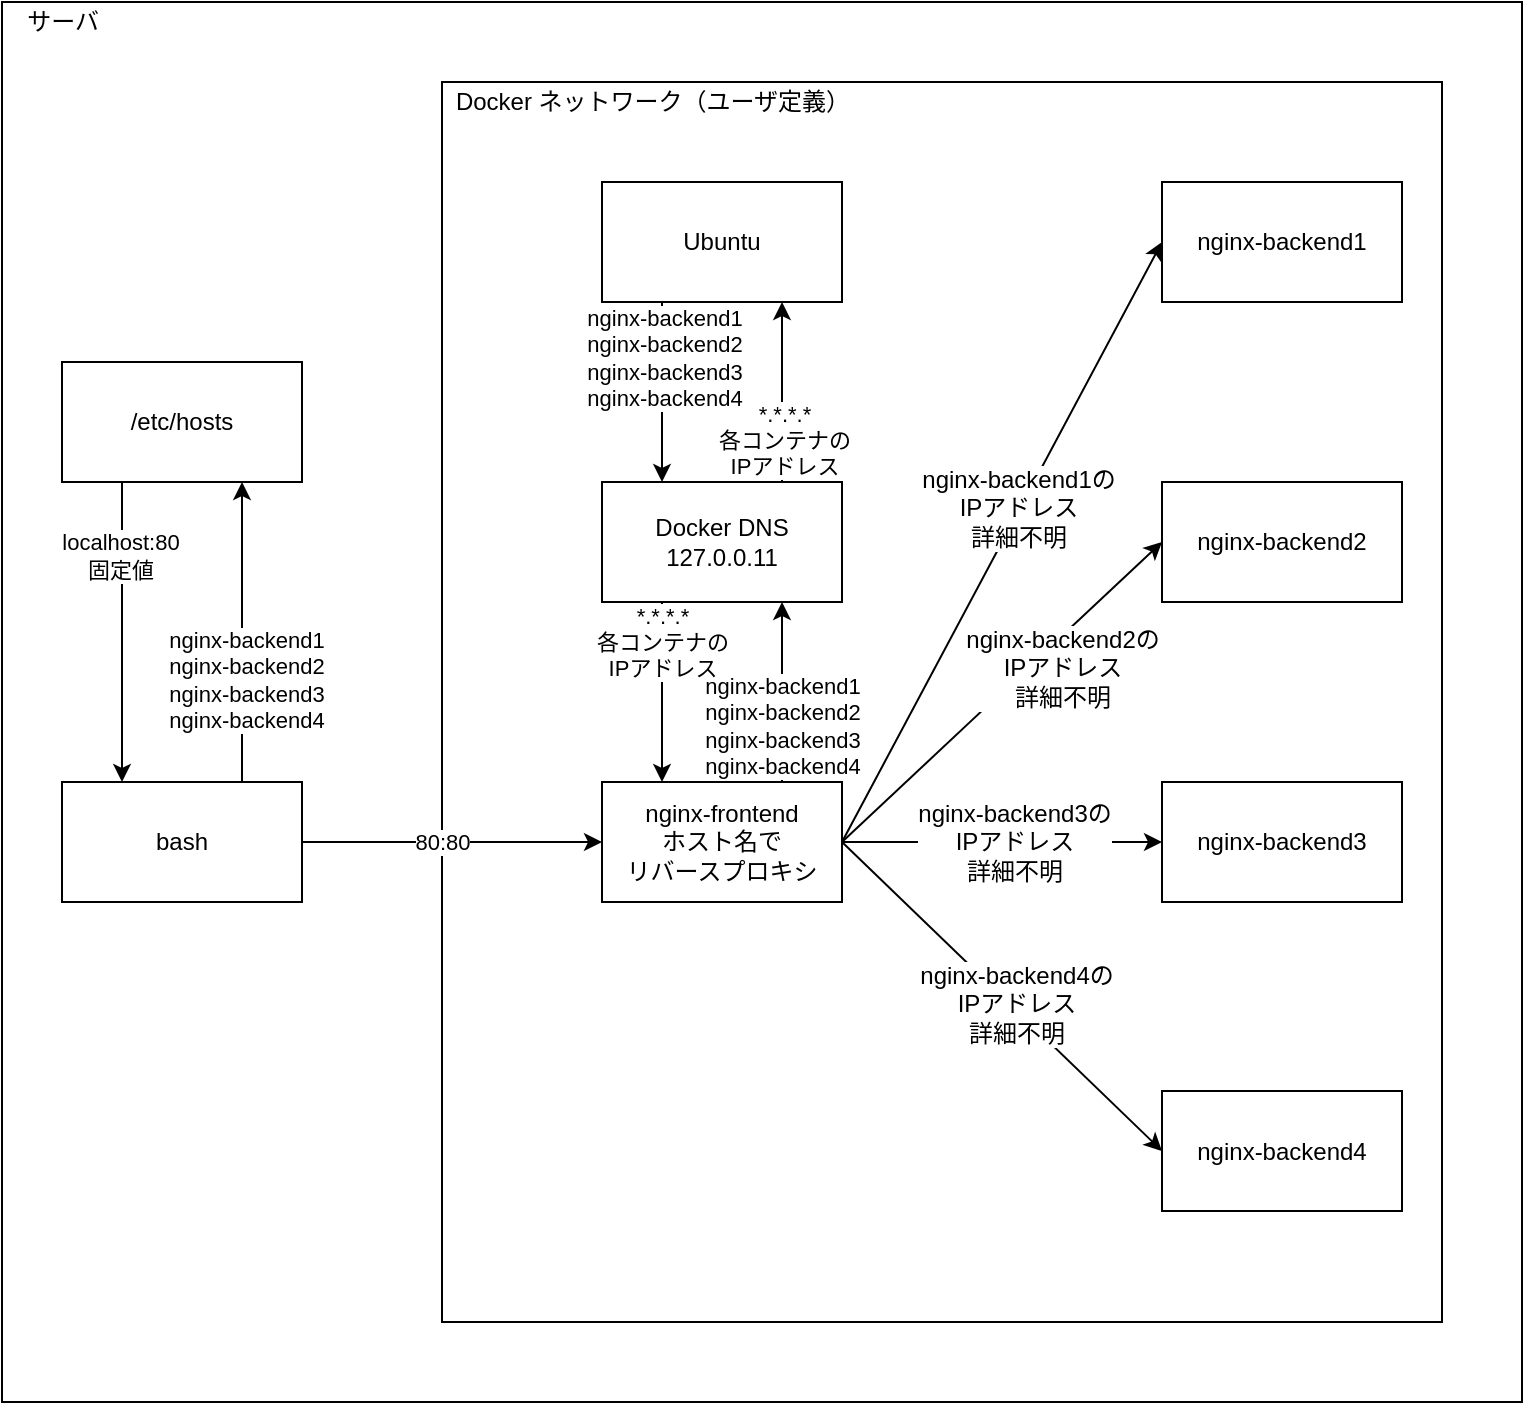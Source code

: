 <mxfile version="16.5.3" type="github">
  <diagram id="EdzjTXUHs3BosPFrUyOJ" name="Page-1">
    <mxGraphModel dx="918" dy="1299" grid="1" gridSize="10" guides="1" tooltips="1" connect="1" arrows="1" fold="1" page="1" pageScale="1" pageWidth="827" pageHeight="1169" math="0" shadow="0">
      <root>
        <mxCell id="0" />
        <mxCell id="1" parent="0" />
        <mxCell id="wr2bGZW6vdPm8M9QXOde-1" value="" style="rounded=0;whiteSpace=wrap;html=1;" vertex="1" parent="1">
          <mxGeometry x="40" y="40" width="760" height="700" as="geometry" />
        </mxCell>
        <mxCell id="wr2bGZW6vdPm8M9QXOde-2" value="" style="rounded=0;whiteSpace=wrap;html=1;" vertex="1" parent="1">
          <mxGeometry x="260" y="80" width="500" height="620" as="geometry" />
        </mxCell>
        <mxCell id="wr2bGZW6vdPm8M9QXOde-3" value="nginx-backend1" style="rounded=0;whiteSpace=wrap;html=1;" vertex="1" parent="1">
          <mxGeometry x="620" y="130" width="120" height="60" as="geometry" />
        </mxCell>
        <mxCell id="wr2bGZW6vdPm8M9QXOde-4" value="nginx-backend2" style="rounded=0;whiteSpace=wrap;html=1;" vertex="1" parent="1">
          <mxGeometry x="620" y="280" width="120" height="60" as="geometry" />
        </mxCell>
        <mxCell id="wr2bGZW6vdPm8M9QXOde-5" value="nginx-backend3" style="rounded=0;whiteSpace=wrap;html=1;" vertex="1" parent="1">
          <mxGeometry x="620" y="430" width="120" height="60" as="geometry" />
        </mxCell>
        <mxCell id="wr2bGZW6vdPm8M9QXOde-6" value="nginx-backend4" style="rounded=0;whiteSpace=wrap;html=1;" vertex="1" parent="1">
          <mxGeometry x="620" y="584.5" width="120" height="60" as="geometry" />
        </mxCell>
        <mxCell id="wr2bGZW6vdPm8M9QXOde-7" value="Ubuntu" style="rounded=0;whiteSpace=wrap;html=1;" vertex="1" parent="1">
          <mxGeometry x="340" y="130" width="120" height="60" as="geometry" />
        </mxCell>
        <mxCell id="wr2bGZW6vdPm8M9QXOde-8" value="nginx-frontend&lt;br&gt;ホスト名で&lt;br&gt;リバースプロキシ" style="rounded=0;whiteSpace=wrap;html=1;" vertex="1" parent="1">
          <mxGeometry x="340" y="430" width="120" height="60" as="geometry" />
        </mxCell>
        <mxCell id="wr2bGZW6vdPm8M9QXOde-9" value="Docker DNS&lt;br&gt;127.0.0.11" style="rounded=0;whiteSpace=wrap;html=1;" vertex="1" parent="1">
          <mxGeometry x="340" y="280" width="120" height="60" as="geometry" />
        </mxCell>
        <mxCell id="wr2bGZW6vdPm8M9QXOde-12" value="" style="endArrow=classic;html=1;rounded=0;entryX=0;entryY=0.5;entryDx=0;entryDy=0;exitX=1;exitY=0.5;exitDx=0;exitDy=0;" edge="1" parent="1" source="wr2bGZW6vdPm8M9QXOde-8" target="wr2bGZW6vdPm8M9QXOde-3">
          <mxGeometry width="50" height="50" relative="1" as="geometry">
            <mxPoint x="280" y="610" as="sourcePoint" />
            <mxPoint x="330" y="560" as="targetPoint" />
          </mxGeometry>
        </mxCell>
        <mxCell id="wr2bGZW6vdPm8M9QXOde-43" value="&lt;span style=&quot;font-size: 12px&quot;&gt;nginx-backend1の&lt;br&gt;IPアドレス&lt;br&gt;詳細不明&lt;br&gt;&lt;/span&gt;" style="edgeLabel;html=1;align=center;verticalAlign=middle;resizable=0;points=[];" vertex="1" connectable="0" parent="wr2bGZW6vdPm8M9QXOde-12">
          <mxGeometry x="0.108" y="1" relative="1" as="geometry">
            <mxPoint as="offset" />
          </mxGeometry>
        </mxCell>
        <mxCell id="wr2bGZW6vdPm8M9QXOde-13" value="" style="endArrow=classic;html=1;rounded=0;entryX=0;entryY=0.5;entryDx=0;entryDy=0;exitX=1;exitY=0.5;exitDx=0;exitDy=0;" edge="1" parent="1" source="wr2bGZW6vdPm8M9QXOde-8" target="wr2bGZW6vdPm8M9QXOde-4">
          <mxGeometry width="50" height="50" relative="1" as="geometry">
            <mxPoint x="360" y="470.0" as="sourcePoint" />
            <mxPoint x="550" y="170.0" as="targetPoint" />
          </mxGeometry>
        </mxCell>
        <mxCell id="wr2bGZW6vdPm8M9QXOde-44" value="&lt;span style=&quot;font-size: 12px&quot;&gt;nginx-backend2の&lt;/span&gt;&lt;br style=&quot;font-size: 12px&quot;&gt;&lt;span style=&quot;font-size: 12px&quot;&gt;IPアドレス&lt;/span&gt;&lt;br style=&quot;font-size: 12px&quot;&gt;&lt;span style=&quot;font-size: 12px&quot;&gt;詳細不明&lt;/span&gt;" style="edgeLabel;html=1;align=center;verticalAlign=middle;resizable=0;points=[];" vertex="1" connectable="0" parent="wr2bGZW6vdPm8M9QXOde-13">
          <mxGeometry x="0.158" y="1" relative="1" as="geometry">
            <mxPoint x="18" as="offset" />
          </mxGeometry>
        </mxCell>
        <mxCell id="wr2bGZW6vdPm8M9QXOde-14" value="" style="endArrow=classic;html=1;rounded=0;entryX=0;entryY=0.5;entryDx=0;entryDy=0;" edge="1" parent="1" source="wr2bGZW6vdPm8M9QXOde-8" target="wr2bGZW6vdPm8M9QXOde-5">
          <mxGeometry width="50" height="50" relative="1" as="geometry">
            <mxPoint x="360" y="470.0" as="sourcePoint" />
            <mxPoint x="550" y="320.0" as="targetPoint" />
          </mxGeometry>
        </mxCell>
        <mxCell id="wr2bGZW6vdPm8M9QXOde-45" value="&lt;span style=&quot;font-size: 12px&quot;&gt;nginx-backend3の&lt;/span&gt;&lt;br style=&quot;font-size: 12px&quot;&gt;&lt;span style=&quot;font-size: 12px&quot;&gt;IPアドレス&lt;/span&gt;&lt;br style=&quot;font-size: 12px&quot;&gt;&lt;span style=&quot;font-size: 12px&quot;&gt;詳細不明&lt;/span&gt;" style="edgeLabel;html=1;align=center;verticalAlign=middle;resizable=0;points=[];" vertex="1" connectable="0" parent="wr2bGZW6vdPm8M9QXOde-14">
          <mxGeometry x="0.071" relative="1" as="geometry">
            <mxPoint as="offset" />
          </mxGeometry>
        </mxCell>
        <mxCell id="wr2bGZW6vdPm8M9QXOde-15" value="" style="endArrow=classic;html=1;rounded=0;entryX=0;entryY=0.5;entryDx=0;entryDy=0;exitX=1;exitY=0.5;exitDx=0;exitDy=0;" edge="1" parent="1" source="wr2bGZW6vdPm8M9QXOde-8" target="wr2bGZW6vdPm8M9QXOde-6">
          <mxGeometry width="50" height="50" relative="1" as="geometry">
            <mxPoint x="360" y="470.0" as="sourcePoint" />
            <mxPoint x="550" y="470.0" as="targetPoint" />
          </mxGeometry>
        </mxCell>
        <mxCell id="wr2bGZW6vdPm8M9QXOde-46" value="&lt;span style=&quot;font-size: 12px&quot;&gt;nginx-backend4の&lt;/span&gt;&lt;br style=&quot;font-size: 12px&quot;&gt;&lt;span style=&quot;font-size: 12px&quot;&gt;IPアドレス&lt;/span&gt;&lt;br style=&quot;font-size: 12px&quot;&gt;&lt;span style=&quot;font-size: 12px&quot;&gt;詳細不明&lt;/span&gt;" style="edgeLabel;html=1;align=center;verticalAlign=middle;resizable=0;points=[];" vertex="1" connectable="0" parent="wr2bGZW6vdPm8M9QXOde-15">
          <mxGeometry x="0.068" y="2" relative="1" as="geometry">
            <mxPoint as="offset" />
          </mxGeometry>
        </mxCell>
        <mxCell id="wr2bGZW6vdPm8M9QXOde-19" value="/etc/hosts" style="rounded=0;whiteSpace=wrap;html=1;" vertex="1" parent="1">
          <mxGeometry x="70" y="220" width="120" height="60" as="geometry" />
        </mxCell>
        <mxCell id="wr2bGZW6vdPm8M9QXOde-20" value="bash" style="rounded=0;whiteSpace=wrap;html=1;" vertex="1" parent="1">
          <mxGeometry x="70" y="430" width="120" height="60" as="geometry" />
        </mxCell>
        <mxCell id="wr2bGZW6vdPm8M9QXOde-21" value="" style="endArrow=classic;html=1;rounded=0;entryX=0;entryY=0.5;entryDx=0;entryDy=0;exitX=1;exitY=0.5;exitDx=0;exitDy=0;" edge="1" parent="1" source="wr2bGZW6vdPm8M9QXOde-20" target="wr2bGZW6vdPm8M9QXOde-8">
          <mxGeometry width="50" height="50" relative="1" as="geometry">
            <mxPoint x="-140" y="340" as="sourcePoint" />
            <mxPoint x="-90" y="290" as="targetPoint" />
          </mxGeometry>
        </mxCell>
        <mxCell id="wr2bGZW6vdPm8M9QXOde-27" value="80:80" style="edgeLabel;html=1;align=center;verticalAlign=middle;resizable=0;points=[];" vertex="1" connectable="0" parent="wr2bGZW6vdPm8M9QXOde-21">
          <mxGeometry x="0.143" y="-1" relative="1" as="geometry">
            <mxPoint x="-16" y="-1" as="offset" />
          </mxGeometry>
        </mxCell>
        <mxCell id="wr2bGZW6vdPm8M9QXOde-23" value="" style="endArrow=classic;html=1;rounded=0;entryX=0.75;entryY=1;entryDx=0;entryDy=0;exitX=0.75;exitY=0;exitDx=0;exitDy=0;" edge="1" parent="1" source="wr2bGZW6vdPm8M9QXOde-20" target="wr2bGZW6vdPm8M9QXOde-19">
          <mxGeometry width="50" height="50" relative="1" as="geometry">
            <mxPoint x="160" y="410" as="sourcePoint" />
            <mxPoint x="210" y="360" as="targetPoint" />
          </mxGeometry>
        </mxCell>
        <mxCell id="wr2bGZW6vdPm8M9QXOde-25" value="nginx-backend1&lt;br&gt;nginx-backend2&lt;br&gt;nginx-backend3&lt;br&gt;nginx-backend4" style="edgeLabel;html=1;align=center;verticalAlign=middle;resizable=0;points=[];" vertex="1" connectable="0" parent="wr2bGZW6vdPm8M9QXOde-23">
          <mxGeometry x="-0.336" y="-2" relative="1" as="geometry">
            <mxPoint y="-1" as="offset" />
          </mxGeometry>
        </mxCell>
        <mxCell id="wr2bGZW6vdPm8M9QXOde-24" value="" style="endArrow=classic;html=1;rounded=0;exitX=0.25;exitY=1;exitDx=0;exitDy=0;entryX=0.25;entryY=0;entryDx=0;entryDy=0;" edge="1" parent="1" source="wr2bGZW6vdPm8M9QXOde-19" target="wr2bGZW6vdPm8M9QXOde-20">
          <mxGeometry width="50" height="50" relative="1" as="geometry">
            <mxPoint x="50" y="380" as="sourcePoint" />
            <mxPoint x="100" y="330" as="targetPoint" />
          </mxGeometry>
        </mxCell>
        <mxCell id="wr2bGZW6vdPm8M9QXOde-28" value="localhost:80&lt;br&gt;固定値" style="edgeLabel;html=1;align=center;verticalAlign=middle;resizable=0;points=[];" vertex="1" connectable="0" parent="wr2bGZW6vdPm8M9QXOde-24">
          <mxGeometry x="-0.516" y="-1" relative="1" as="geometry">
            <mxPoint as="offset" />
          </mxGeometry>
        </mxCell>
        <mxCell id="wr2bGZW6vdPm8M9QXOde-29" value="" style="endArrow=classic;html=1;rounded=0;entryX=0.75;entryY=1;entryDx=0;entryDy=0;exitX=0.75;exitY=0;exitDx=0;exitDy=0;" edge="1" parent="1" source="wr2bGZW6vdPm8M9QXOde-8" target="wr2bGZW6vdPm8M9QXOde-9">
          <mxGeometry width="50" height="50" relative="1" as="geometry">
            <mxPoint x="400" y="420" as="sourcePoint" />
            <mxPoint x="450" y="370" as="targetPoint" />
          </mxGeometry>
        </mxCell>
        <mxCell id="wr2bGZW6vdPm8M9QXOde-34" value="nginx-backend1&lt;br&gt;nginx-backend2&lt;br&gt;nginx-backend3&lt;br&gt;nginx-backend4" style="edgeLabel;html=1;align=center;verticalAlign=middle;resizable=0;points=[];" vertex="1" connectable="0" parent="wr2bGZW6vdPm8M9QXOde-29">
          <mxGeometry x="0.272" relative="1" as="geometry">
            <mxPoint y="29" as="offset" />
          </mxGeometry>
        </mxCell>
        <mxCell id="wr2bGZW6vdPm8M9QXOde-30" value="" style="endArrow=classic;html=1;rounded=0;entryX=0.25;entryY=0;entryDx=0;entryDy=0;exitX=0.25;exitY=1;exitDx=0;exitDy=0;" edge="1" parent="1" source="wr2bGZW6vdPm8M9QXOde-9" target="wr2bGZW6vdPm8M9QXOde-8">
          <mxGeometry width="50" height="50" relative="1" as="geometry">
            <mxPoint x="280" y="410" as="sourcePoint" />
            <mxPoint x="330" y="360" as="targetPoint" />
          </mxGeometry>
        </mxCell>
        <mxCell id="wr2bGZW6vdPm8M9QXOde-40" value="*.*.*.*&lt;br&gt;各コンテナの&lt;br&gt;IPアドレス" style="edgeLabel;html=1;align=center;verticalAlign=middle;resizable=0;points=[];" vertex="1" connectable="0" parent="wr2bGZW6vdPm8M9QXOde-30">
          <mxGeometry x="0.46" y="-2" relative="1" as="geometry">
            <mxPoint x="2" y="-46" as="offset" />
          </mxGeometry>
        </mxCell>
        <mxCell id="wr2bGZW6vdPm8M9QXOde-31" value="" style="endArrow=classic;html=1;rounded=0;entryX=0.75;entryY=1;entryDx=0;entryDy=0;exitX=0.75;exitY=0;exitDx=0;exitDy=0;" edge="1" parent="1" source="wr2bGZW6vdPm8M9QXOde-9" target="wr2bGZW6vdPm8M9QXOde-7">
          <mxGeometry width="50" height="50" relative="1" as="geometry">
            <mxPoint x="350" y="290" as="sourcePoint" />
            <mxPoint x="400" y="240" as="targetPoint" />
          </mxGeometry>
        </mxCell>
        <mxCell id="wr2bGZW6vdPm8M9QXOde-42" value="*.*.*.*&lt;br&gt;各コンテナの&lt;br&gt;IPアドレス" style="edgeLabel;html=1;align=center;verticalAlign=middle;resizable=0;points=[];" vertex="1" connectable="0" parent="wr2bGZW6vdPm8M9QXOde-31">
          <mxGeometry x="-0.733" y="-1" relative="1" as="geometry">
            <mxPoint y="-9" as="offset" />
          </mxGeometry>
        </mxCell>
        <mxCell id="wr2bGZW6vdPm8M9QXOde-32" value="" style="endArrow=classic;html=1;rounded=0;entryX=0.25;entryY=0;entryDx=0;entryDy=0;exitX=0.25;exitY=1;exitDx=0;exitDy=0;" edge="1" parent="1" source="wr2bGZW6vdPm8M9QXOde-7" target="wr2bGZW6vdPm8M9QXOde-9">
          <mxGeometry width="50" height="50" relative="1" as="geometry">
            <mxPoint x="300" y="260" as="sourcePoint" />
            <mxPoint x="350" y="210" as="targetPoint" />
          </mxGeometry>
        </mxCell>
        <mxCell id="wr2bGZW6vdPm8M9QXOde-41" value="nginx-backend1&lt;br&gt;nginx-backend2&lt;br&gt;nginx-backend3&lt;br&gt;nginx-backend4" style="edgeLabel;html=1;align=center;verticalAlign=middle;resizable=0;points=[];" vertex="1" connectable="0" parent="wr2bGZW6vdPm8M9QXOde-32">
          <mxGeometry x="-0.337" y="1" relative="1" as="geometry">
            <mxPoint y="-2" as="offset" />
          </mxGeometry>
        </mxCell>
        <mxCell id="wr2bGZW6vdPm8M9QXOde-47" value="サーバ" style="text;html=1;align=center;verticalAlign=middle;resizable=0;points=[];autosize=1;strokeColor=none;fillColor=none;" vertex="1" parent="1">
          <mxGeometry x="45" y="40" width="50" height="20" as="geometry" />
        </mxCell>
        <mxCell id="wr2bGZW6vdPm8M9QXOde-48" value="Docker ネットワーク（ユーザ定義）" style="text;html=1;align=center;verticalAlign=middle;resizable=0;points=[];autosize=1;strokeColor=none;fillColor=none;" vertex="1" parent="1">
          <mxGeometry x="260" y="80" width="210" height="20" as="geometry" />
        </mxCell>
      </root>
    </mxGraphModel>
  </diagram>
</mxfile>
